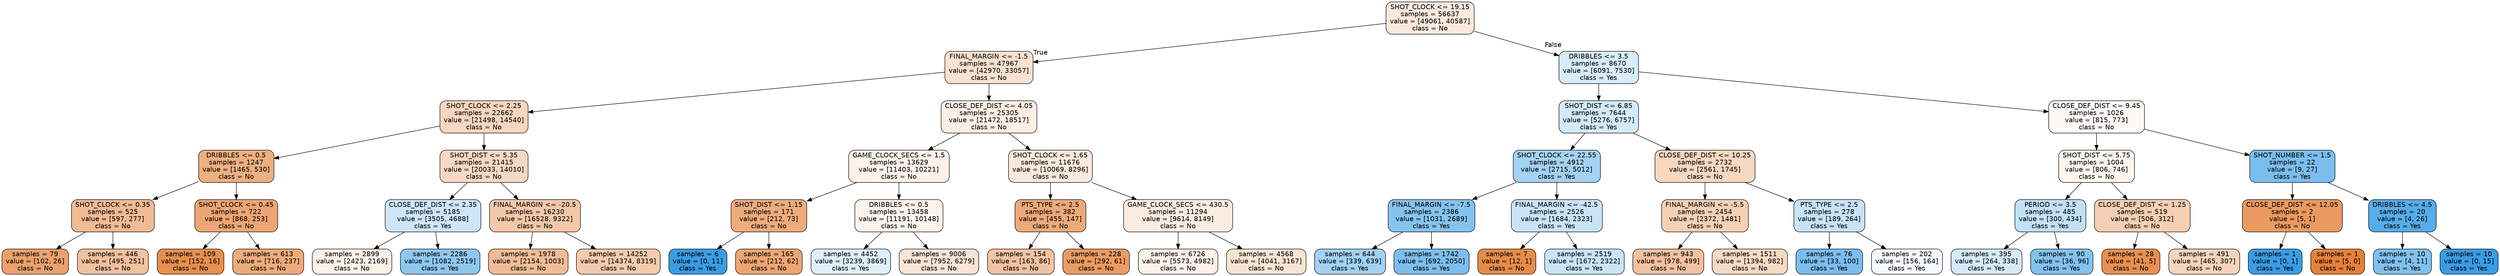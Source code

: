 digraph Tree {
node [shape=box, style="filled, rounded", color="black", fontname=helvetica] ;
edge [fontname=helvetica] ;
0 [label="SHOT_CLOCK <= 19.15\nsamples = 56637\nvalue = [49061, 40587]\nclass = No", fillcolor="#fbe9dd"] ;
1 [label="FINAL_MARGIN <= -1.5\nsamples = 47967\nvalue = [42970, 33057]\nclass = No", fillcolor="#f9e2d1"] ;
0 -> 1 [labeldistance=2.5, labelangle=45, headlabel="True"] ;
2 [label="SHOT_CLOCK <= 2.25\nsamples = 22662\nvalue = [21498, 14540]\nclass = No", fillcolor="#f7d6bf"] ;
1 -> 2 ;
3 [label="DRIBBLES <= 0.5\nsamples = 1247\nvalue = [1465, 530]\nclass = No", fillcolor="#eeaf81"] ;
2 -> 3 ;
4 [label="SHOT_CLOCK <= 0.35\nsamples = 525\nvalue = [597, 277]\nclass = No", fillcolor="#f1bb95"] ;
3 -> 4 ;
5 [label="samples = 79\nvalue = [102, 26]\nclass = No", fillcolor="#eca16b"] ;
4 -> 5 ;
6 [label="samples = 446\nvalue = [495, 251]\nclass = No", fillcolor="#f2c19d"] ;
4 -> 6 ;
7 [label="SHOT_CLOCK <= 0.45\nsamples = 722\nvalue = [868, 253]\nclass = No", fillcolor="#eda673"] ;
3 -> 7 ;
8 [label="samples = 109\nvalue = [152, 16]\nclass = No", fillcolor="#e88e4e"] ;
7 -> 8 ;
9 [label="samples = 613\nvalue = [716, 237]\nclass = No", fillcolor="#eeab7b"] ;
7 -> 9 ;
10 [label="SHOT_DIST <= 5.35\nsamples = 21415\nvalue = [20033, 14010]\nclass = No", fillcolor="#f7d9c3"] ;
2 -> 10 ;
11 [label="CLOSE_DEF_DIST <= 2.35\nsamples = 5185\nvalue = [3505, 4688]\nclass = Yes", fillcolor="#cde6f8"] ;
10 -> 11 ;
12 [label="samples = 2899\nvalue = [2423, 2169]\nclass = No", fillcolor="#fcf2ea"] ;
11 -> 12 ;
13 [label="samples = 2286\nvalue = [1082, 2519]\nclass = Yes", fillcolor="#8ec7f0"] ;
11 -> 13 ;
14 [label="FINAL_MARGIN <= -20.5\nsamples = 16230\nvalue = [16528, 9322]\nclass = No", fillcolor="#f4c8a9"] ;
10 -> 14 ;
15 [label="samples = 1978\nvalue = [2154, 1003]\nclass = No", fillcolor="#f1bc95"] ;
14 -> 15 ;
16 [label="samples = 14252\nvalue = [14374, 8319]\nclass = No", fillcolor="#f4caac"] ;
14 -> 16 ;
17 [label="CLOSE_DEF_DIST <= 4.05\nsamples = 25305\nvalue = [21472, 18517]\nclass = No", fillcolor="#fbeee4"] ;
1 -> 17 ;
18 [label="GAME_CLOCK_SECS <= 1.5\nsamples = 13629\nvalue = [11403, 10221]\nclass = No", fillcolor="#fcf2ea"] ;
17 -> 18 ;
19 [label="SHOT_DIST <= 1.15\nsamples = 171\nvalue = [212, 73]\nclass = No", fillcolor="#eeac7d"] ;
18 -> 19 ;
20 [label="samples = 6\nvalue = [0, 11]\nclass = Yes", fillcolor="#399de5"] ;
19 -> 20 ;
21 [label="samples = 165\nvalue = [212, 62]\nclass = No", fillcolor="#eda673"] ;
19 -> 21 ;
22 [label="DRIBBLES <= 0.5\nsamples = 13458\nvalue = [11191, 10148]\nclass = No", fillcolor="#fdf3ed"] ;
18 -> 22 ;
23 [label="samples = 4452\nvalue = [3239, 3869]\nclass = Yes", fillcolor="#dfeffb"] ;
22 -> 23 ;
24 [label="samples = 9006\nvalue = [7952, 6279]\nclass = No", fillcolor="#fae4d5"] ;
22 -> 24 ;
25 [label="SHOT_CLOCK <= 1.65\nsamples = 11676\nvalue = [10069, 8296]\nclass = No", fillcolor="#fae9dc"] ;
17 -> 25 ;
26 [label="PTS_TYPE <= 2.5\nsamples = 382\nvalue = [455, 147]\nclass = No", fillcolor="#edaa79"] ;
25 -> 26 ;
27 [label="samples = 154\nvalue = [163, 86]\nclass = No", fillcolor="#f3c3a1"] ;
26 -> 27 ;
28 [label="samples = 228\nvalue = [292, 61]\nclass = No", fillcolor="#ea9b62"] ;
26 -> 28 ;
29 [label="GAME_CLOCK_SECS <= 430.5\nsamples = 11294\nvalue = [9614, 8149]\nclass = No", fillcolor="#fbece1"] ;
25 -> 29 ;
30 [label="samples = 6726\nvalue = [5573, 4982]\nclass = No", fillcolor="#fcf2ea"] ;
29 -> 30 ;
31 [label="samples = 4568\nvalue = [4041, 3167]\nclass = No", fillcolor="#f9e4d4"] ;
29 -> 31 ;
32 [label="DRIBBLES <= 3.5\nsamples = 8670\nvalue = [6091, 7530]\nclass = Yes", fillcolor="#d9ecfa"] ;
0 -> 32 [labeldistance=2.5, labelangle=-45, headlabel="False"] ;
33 [label="SHOT_DIST <= 6.85\nsamples = 7644\nvalue = [5276, 6757]\nclass = Yes", fillcolor="#d4eaf9"] ;
32 -> 33 ;
34 [label="SHOT_CLOCK <= 22.55\nsamples = 4912\nvalue = [2715, 5012]\nclass = Yes", fillcolor="#a4d2f3"] ;
33 -> 34 ;
35 [label="FINAL_MARGIN <= -7.5\nsamples = 2386\nvalue = [1031, 2689]\nclass = Yes", fillcolor="#85c3ef"] ;
34 -> 35 ;
36 [label="samples = 644\nvalue = [339, 639]\nclass = Yes", fillcolor="#a2d1f3"] ;
35 -> 36 ;
37 [label="samples = 1742\nvalue = [692, 2050]\nclass = Yes", fillcolor="#7cbeee"] ;
35 -> 37 ;
38 [label="FINAL_MARGIN <= -42.5\nsamples = 2526\nvalue = [1684, 2323]\nclass = Yes", fillcolor="#c9e4f8"] ;
34 -> 38 ;
39 [label="samples = 7\nvalue = [12, 1]\nclass = No", fillcolor="#e78c49"] ;
38 -> 39 ;
40 [label="samples = 2519\nvalue = [1672, 2322]\nclass = Yes", fillcolor="#c8e4f8"] ;
38 -> 40 ;
41 [label="CLOSE_DEF_DIST <= 10.25\nsamples = 2732\nvalue = [2561, 1745]\nclass = No", fillcolor="#f7d7c0"] ;
33 -> 41 ;
42 [label="FINAL_MARGIN <= -5.5\nsamples = 2454\nvalue = [2372, 1481]\nclass = No", fillcolor="#f5d0b5"] ;
41 -> 42 ;
43 [label="samples = 943\nvalue = [978, 499]\nclass = No", fillcolor="#f2c19e"] ;
42 -> 43 ;
44 [label="samples = 1511\nvalue = [1394, 982]\nclass = No", fillcolor="#f7dac4"] ;
42 -> 44 ;
45 [label="PTS_TYPE <= 2.5\nsamples = 278\nvalue = [189, 264]\nclass = Yes", fillcolor="#c7e3f8"] ;
41 -> 45 ;
46 [label="samples = 76\nvalue = [33, 100]\nclass = Yes", fillcolor="#7abdee"] ;
45 -> 46 ;
47 [label="samples = 202\nvalue = [156, 164]\nclass = Yes", fillcolor="#f5fafe"] ;
45 -> 47 ;
48 [label="CLOSE_DEF_DIST <= 9.45\nsamples = 1026\nvalue = [815, 773]\nclass = No", fillcolor="#fef9f5"] ;
32 -> 48 ;
49 [label="SHOT_DIST <= 5.75\nsamples = 1004\nvalue = [806, 746]\nclass = No", fillcolor="#fdf6f0"] ;
48 -> 49 ;
50 [label="PERIOD <= 3.5\nsamples = 485\nvalue = [300, 434]\nclass = Yes", fillcolor="#c2e1f7"] ;
49 -> 50 ;
51 [label="samples = 395\nvalue = [264, 338]\nclass = Yes", fillcolor="#d4eaf9"] ;
50 -> 51 ;
52 [label="samples = 90\nvalue = [36, 96]\nclass = Yes", fillcolor="#83c2ef"] ;
50 -> 52 ;
53 [label="CLOSE_DEF_DIST <= 1.25\nsamples = 519\nvalue = [506, 312]\nclass = No", fillcolor="#f5cfb3"] ;
49 -> 53 ;
54 [label="samples = 28\nvalue = [41, 5]\nclass = No", fillcolor="#e89051"] ;
53 -> 54 ;
55 [label="samples = 491\nvalue = [465, 307]\nclass = No", fillcolor="#f6d4bc"] ;
53 -> 55 ;
56 [label="SHOT_NUMBER <= 1.5\nsamples = 22\nvalue = [9, 27]\nclass = Yes", fillcolor="#7bbeee"] ;
48 -> 56 ;
57 [label="CLOSE_DEF_DIST <= 12.05\nsamples = 2\nvalue = [5, 1]\nclass = No", fillcolor="#ea9a61"] ;
56 -> 57 ;
58 [label="samples = 1\nvalue = [0, 1]\nclass = Yes", fillcolor="#399de5"] ;
57 -> 58 ;
59 [label="samples = 1\nvalue = [5, 0]\nclass = No", fillcolor="#e58139"] ;
57 -> 59 ;
60 [label="DRIBBLES <= 4.5\nsamples = 20\nvalue = [4, 26]\nclass = Yes", fillcolor="#57ace9"] ;
56 -> 60 ;
61 [label="samples = 10\nvalue = [4, 11]\nclass = Yes", fillcolor="#81c1ee"] ;
60 -> 61 ;
62 [label="samples = 10\nvalue = [0, 15]\nclass = Yes", fillcolor="#399de5"] ;
60 -> 62 ;
}